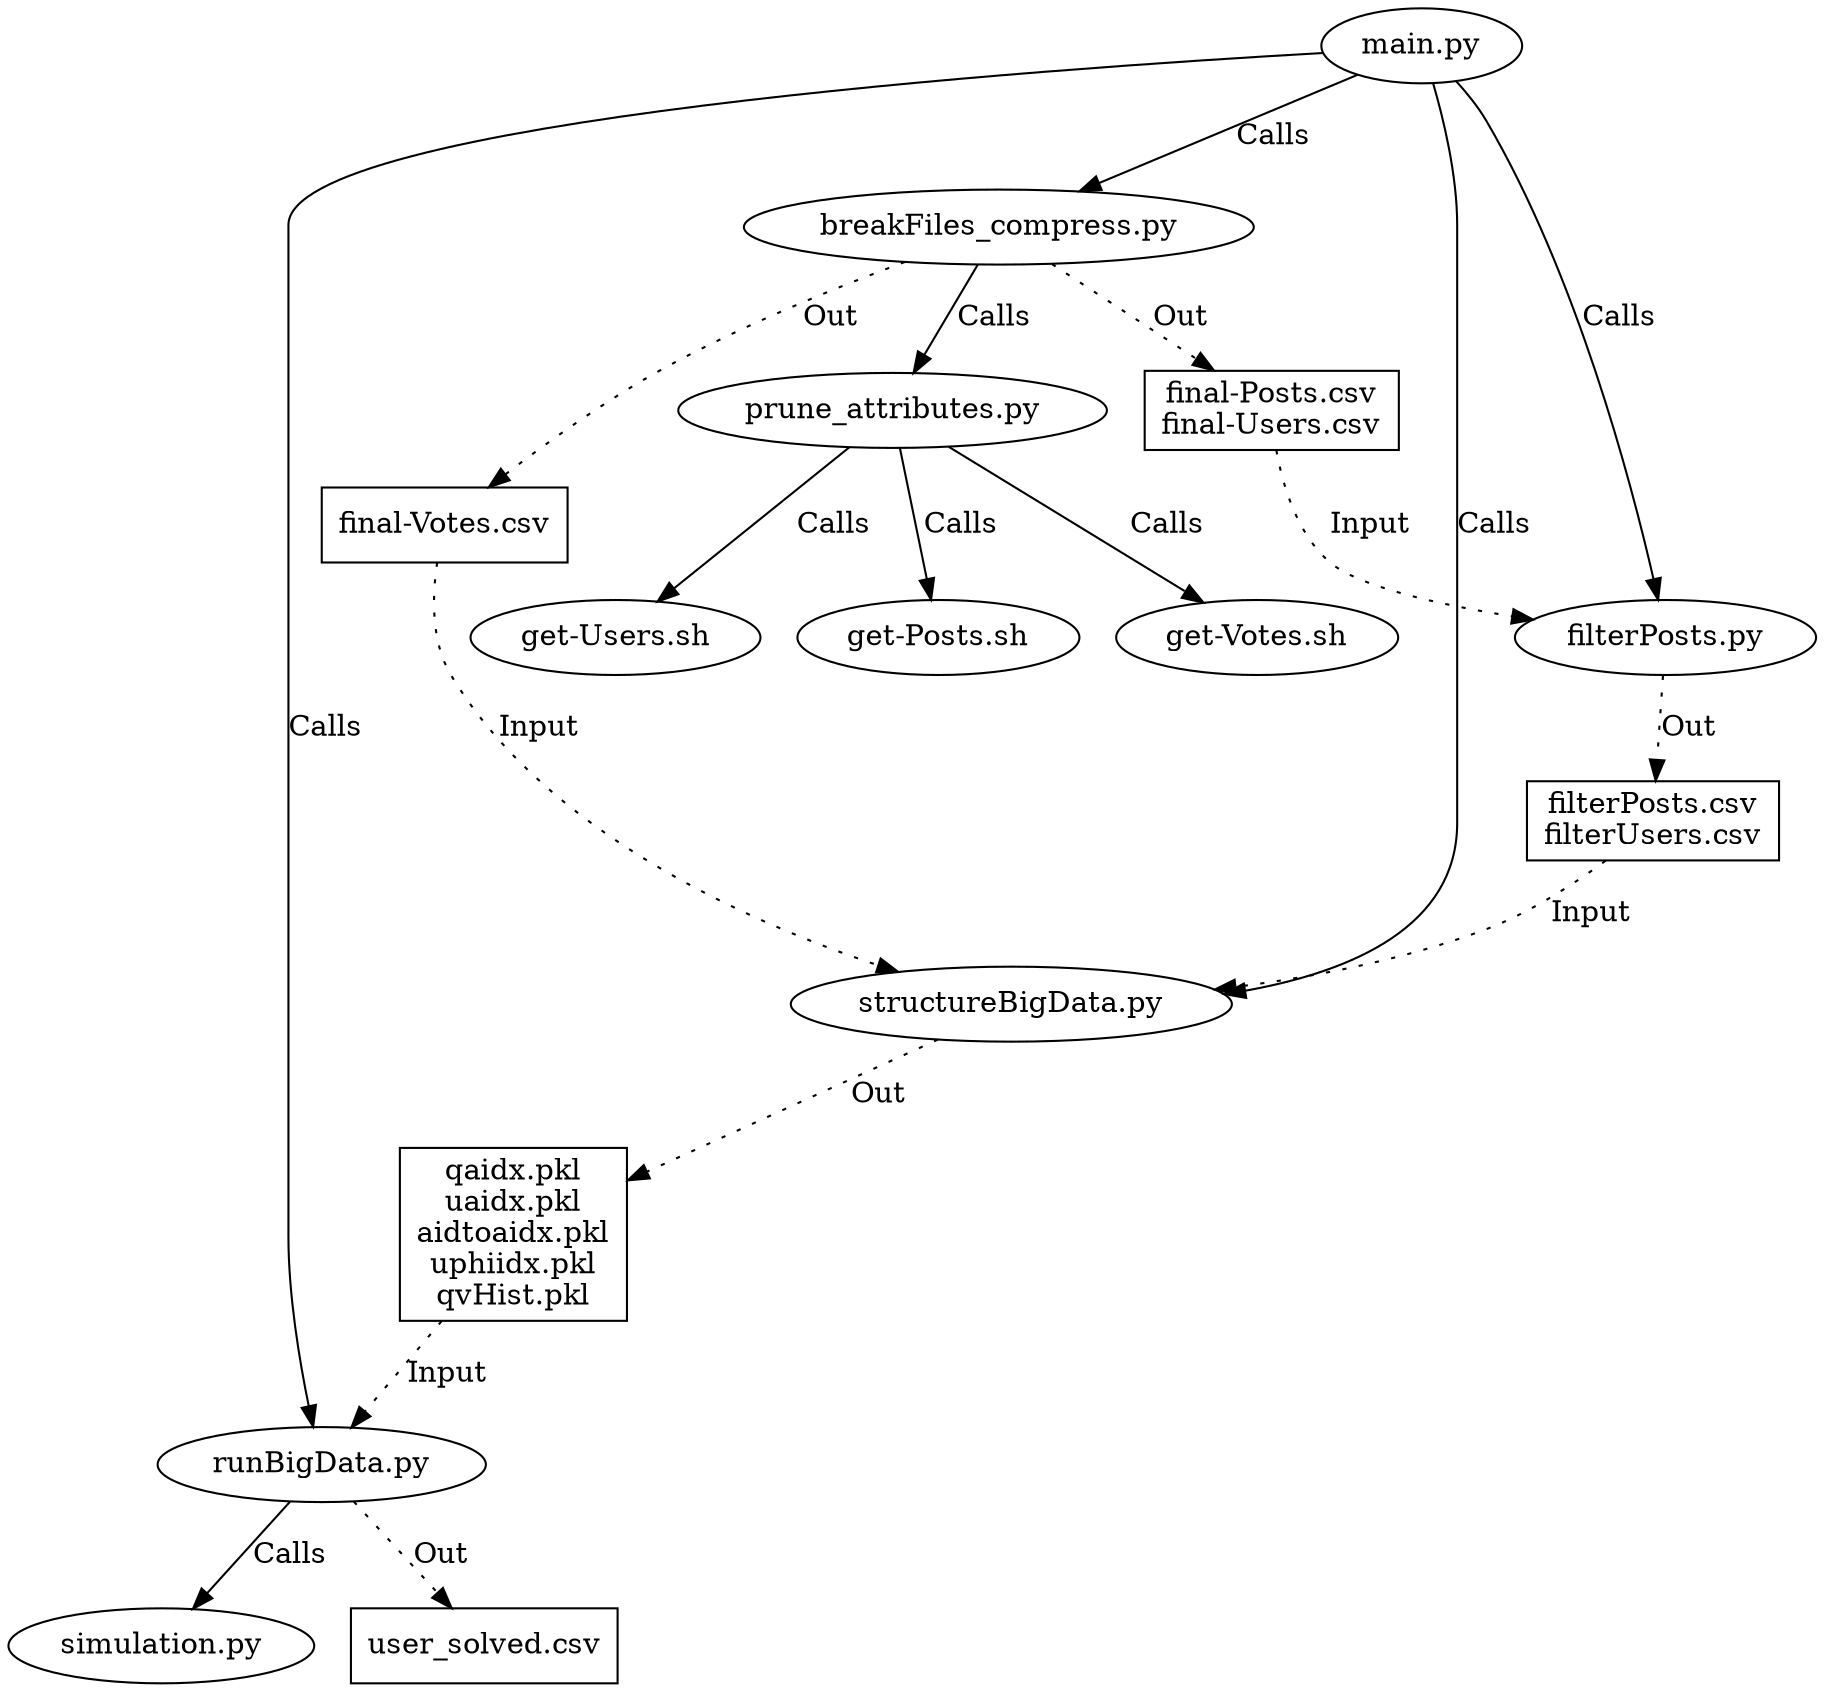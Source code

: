 digraph G {
    main[label="main.py"]
    breakFiles[label="breakFiles_compress.py"]
    pa[label="prune_attributes.py"]
    filterPosts[label="filterPosts.py"]
    structureBigData[label="structureBigData.py"]
    runBigData[label="runBigData.py"]
    simulation[label="simulation.py"]
    //finalU[label="final-Users.csv",shape=box]
    finalP[label="final-Posts.csv\nfinal-Users.csv",shape=box]
    finalV[label="final-Votes.csv",shape=box]
    getU[label="get-Users.sh"]
    getP[label="get-Posts.sh"]
    getV[label="get-Votes.sh"]
    filterP[label="filterPosts.csv\nfilterUsers.csv",shape=box]
    //filterU[label="filterUsers.csv",shape=box]
    sbdout[label="qaidx.pkl\nuaidx.pkl\naidtoaidx.pkl\nuphiidx.pkl\nqvHist.pkl",shape=box]
    sol[label="user_solved.csv",shape=box]
    main -> breakFiles[label="Calls"];
    main -> filterPosts[label="Calls"];
    main -> structureBigData[label="Calls"];
    main -> runBigData[label="Calls"];
    //breakFiles -> finalU[label="Out",style=dotted];
    breakFiles -> finalP[label="Out",style=dotted];
    breakFiles -> finalV[label="Out",style=dotted];
    breakFiles -> pa[label="Calls"];
    pa -> getU[label="Calls"];
    pa -> getP[label="Calls"];
    pa -> getV[label="Calls"];
    finalP -> filterPosts[label="Input",style=dotted];
    //finalU -> filterPosts[label="Input",style=dotted];
    runBigData -> simulation[label="Calls"];
    filterPosts -> filterP[label="Out",style=dotted];
    //filterPosts -> filterU[label="Out",style=dotted];
    finalV -> structureBigData[label="Input",style=dotted];
    filterP -> structureBigData[label="Input",style=dotted];
    //filterU -> structureBigData[label="Input",style=dotted];
    structureBigData -> sbdout[label="Out",style=dotted];
    sbdout -> runBigData[label="Input",style=dotted];
    runBigData -> sol[label="Out",style=dotted];
}
